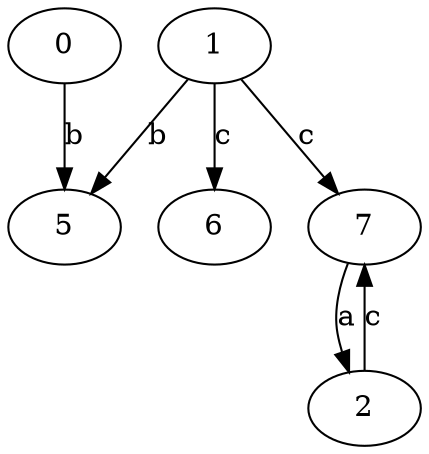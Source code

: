 strict digraph  {
0;
1;
2;
5;
6;
7;
0 -> 5  [label=b];
1 -> 5  [label=b];
1 -> 6  [label=c];
1 -> 7  [label=c];
2 -> 7  [label=c];
7 -> 2  [label=a];
}
